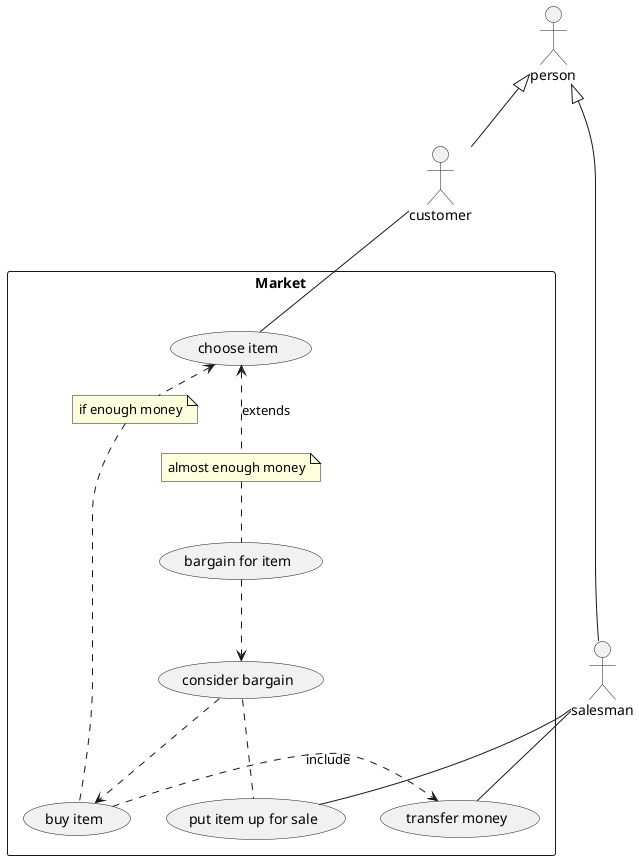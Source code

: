 @startuml Market

actor person

actor customer
actor salesman 

person <|-- customer
person <|-- salesman

rectangle "Market" {

    (buy item) 
    (bargain for item)
    (put item up for sale)
    (transfer money)
    (choose item)
    (consider bargain)
    (transfer money)

    note "if enough money" as buyNote
    note "almost enough money" as bargainNote
    :customer: -- (choose item) 
    :salesman: -- (put item up for sale)
    :salesman: -- (transfer money)
    
    buyNote .. (buy item)
    (choose item) <. buyNote : extends

    bargainNote .. (bargain for item) 
    (choose item) <.. bargainNote : extends

    (bargain for item) ..> (consider bargain)
    (consider bargain) ..> (buy item)
    (consider bargain) .. (put item up for sale)



    (buy item) .> (transfer money) : include 


    



}

@enduml
